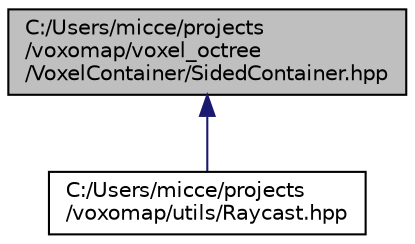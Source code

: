 digraph "C:/Users/micce/projects/voxomap/voxel_octree/VoxelContainer/SidedContainer.hpp"
{
 // LATEX_PDF_SIZE
  edge [fontname="Helvetica",fontsize="10",labelfontname="Helvetica",labelfontsize="10"];
  node [fontname="Helvetica",fontsize="10",shape=record];
  Node1 [label="C:/Users/micce/projects\l/voxomap/voxel_octree\l/VoxelContainer/SidedContainer.hpp",height=0.2,width=0.4,color="black", fillcolor="grey75", style="filled", fontcolor="black",tooltip=" "];
  Node1 -> Node2 [dir="back",color="midnightblue",fontsize="10",style="solid",fontname="Helvetica"];
  Node2 [label="C:/Users/micce/projects\l/voxomap/utils/Raycast.hpp",height=0.2,width=0.4,color="black", fillcolor="white", style="filled",URL="$_raycast_8hpp.html",tooltip=" "];
}
